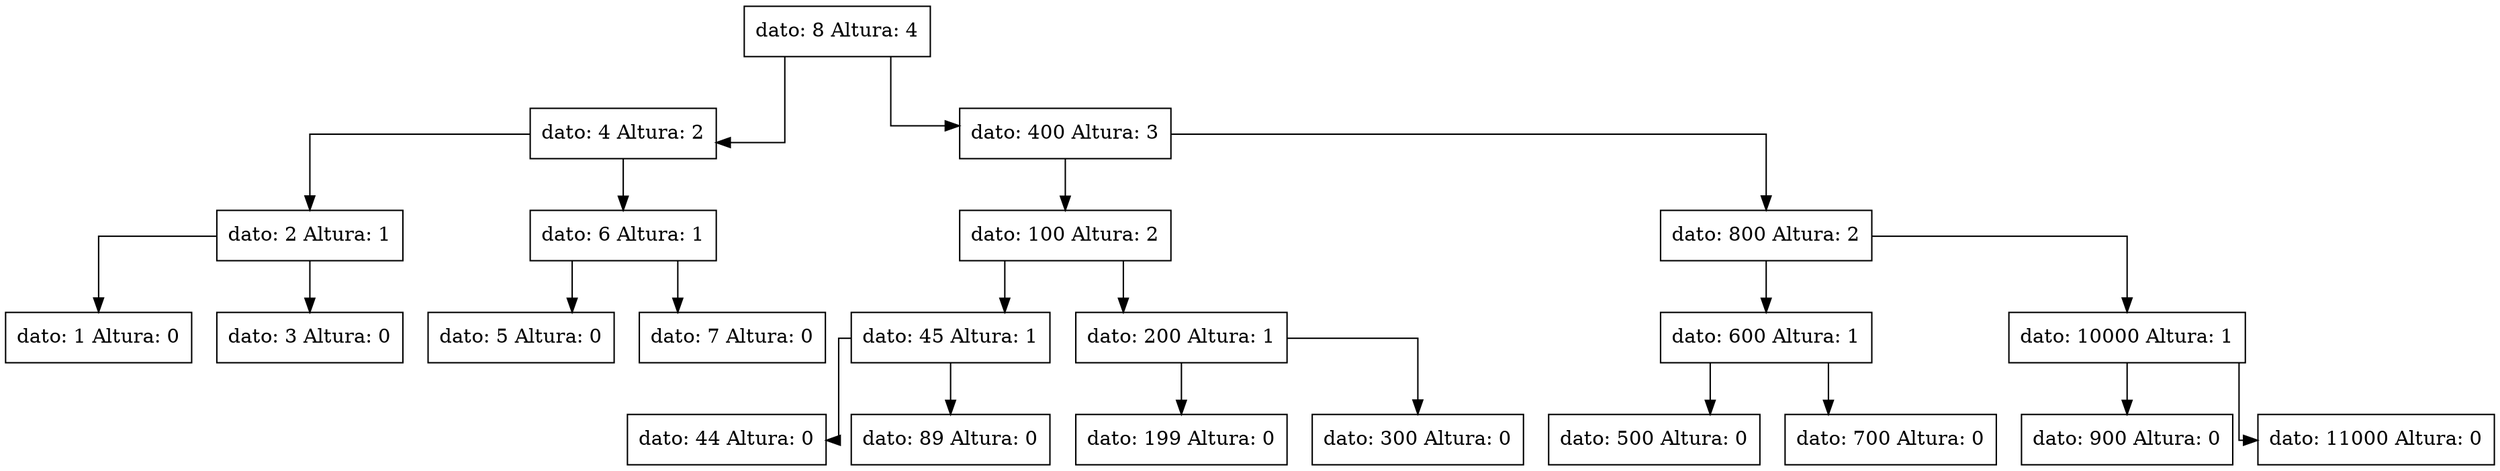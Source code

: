 digraph G { node[shape = box;] concentrate=true; graph[splines = ortho]; nodo8[shape = record label = "{dato: 8  Altura: 4}"]nodo8
nodo4[shape = record label = "{dato: 4  Altura: 2}"]nodo4
nodo2[shape = record label = "{dato: 2  Altura: 1}"]nodo2
nodo1[shape = record label = "{dato: 1  Altura: 0}"]nodo1
nodo3[shape = record label = "{dato: 3  Altura: 0}"]nodo3
nodo6[shape = record label = "{dato: 6  Altura: 1}"]nodo6
nodo5[shape = record label = "{dato: 5  Altura: 0}"]nodo5
nodo7[shape = record label = "{dato: 7  Altura: 0}"]nodo7
nodo400[shape = record label = "{dato: 400  Altura: 3}"]nodo400
nodo100[shape = record label = "{dato: 100  Altura: 2}"]nodo100
nodo45[shape = record label = "{dato: 45  Altura: 1}"]nodo45
nodo44[shape = record label = "{dato: 44  Altura: 0}"]nodo44
nodo89[shape = record label = "{dato: 89  Altura: 0}"]nodo89
nodo200[shape = record label = "{dato: 200  Altura: 1}"]nodo200
nodo199[shape = record label = "{dato: 199  Altura: 0}"]nodo199
nodo300[shape = record label = "{dato: 300  Altura: 0}"]nodo300
nodo800[shape = record label = "{dato: 800  Altura: 2}"]nodo800
nodo600[shape = record label = "{dato: 600  Altura: 1}"]nodo600
nodo500[shape = record label = "{dato: 500  Altura: 0}"]nodo500
nodo700[shape = record label = "{dato: 700  Altura: 0}"]nodo700
nodo10000[shape = record label = "{dato: 10000  Altura: 1}"]nodo10000
nodo900[shape = record label = "{dato: 900  Altura: 0}"]nodo900
nodo11000[shape = record label = "{dato: 11000  Altura: 0}"]nodo11000
nodo8->nodo400
nodo8->nodo4
nodo4->nodo6
nodo4->nodo2
nodo2->nodo3
nodo2->nodo1
nodo6->nodo7
nodo6->nodo5
nodo400->nodo800
nodo400->nodo100
nodo100->nodo200
nodo100->nodo45
nodo45->nodo89
nodo45->nodo44
nodo200->nodo300
nodo200->nodo199
nodo800->nodo10000
nodo800->nodo600
nodo600->nodo700
nodo600->nodo500
nodo10000->nodo11000
nodo10000->nodo900
}